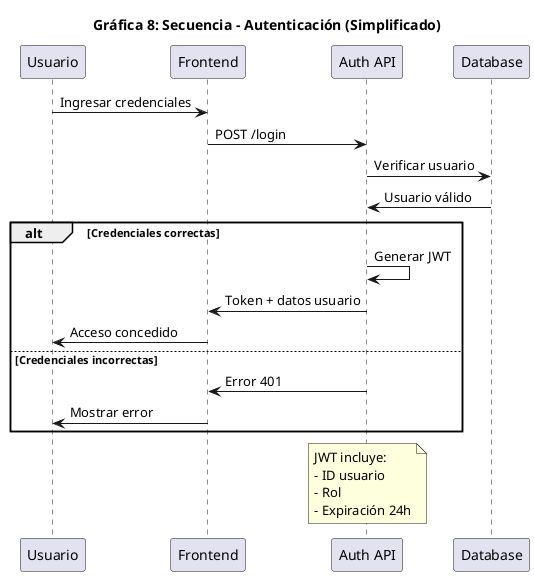 @startuml secuencia-auth-simple
title Gráfica 8: Secuencia - Autenticación (Simplificado)

participant "Usuario" as U
participant "Frontend" as F
participant "Auth API" as A
participant "Database" as D

U -> F: Ingresar credenciales
F -> A: POST /login
A -> D: Verificar usuario
D -> A: Usuario válido

alt Credenciales correctas
    A -> A: Generar JWT
    A -> F: Token + datos usuario
    F -> U: Acceso concedido
else Credenciales incorrectas
    A -> F: Error 401
    F -> U: Mostrar error
end

note over A
  JWT incluye:
  - ID usuario
  - Rol
  - Expiración 24h
end note

@enduml